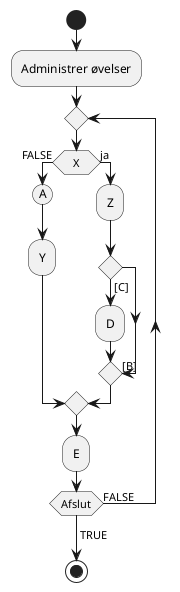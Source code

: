@startuml
start
:Administrer øvelser;
repeat
if (X) then (FALSE)
    (A)
    :Y;
    else (ja)
    :Z;
    if ()
        -> [B];
        ' (A)
        ' Detach
        ':Y;
    else ()
        -> [C];
        :D;
    endif
endif
:E;
repeat while (Afslut) is (FALSE)
-> TRUE;
stop
@enduml


